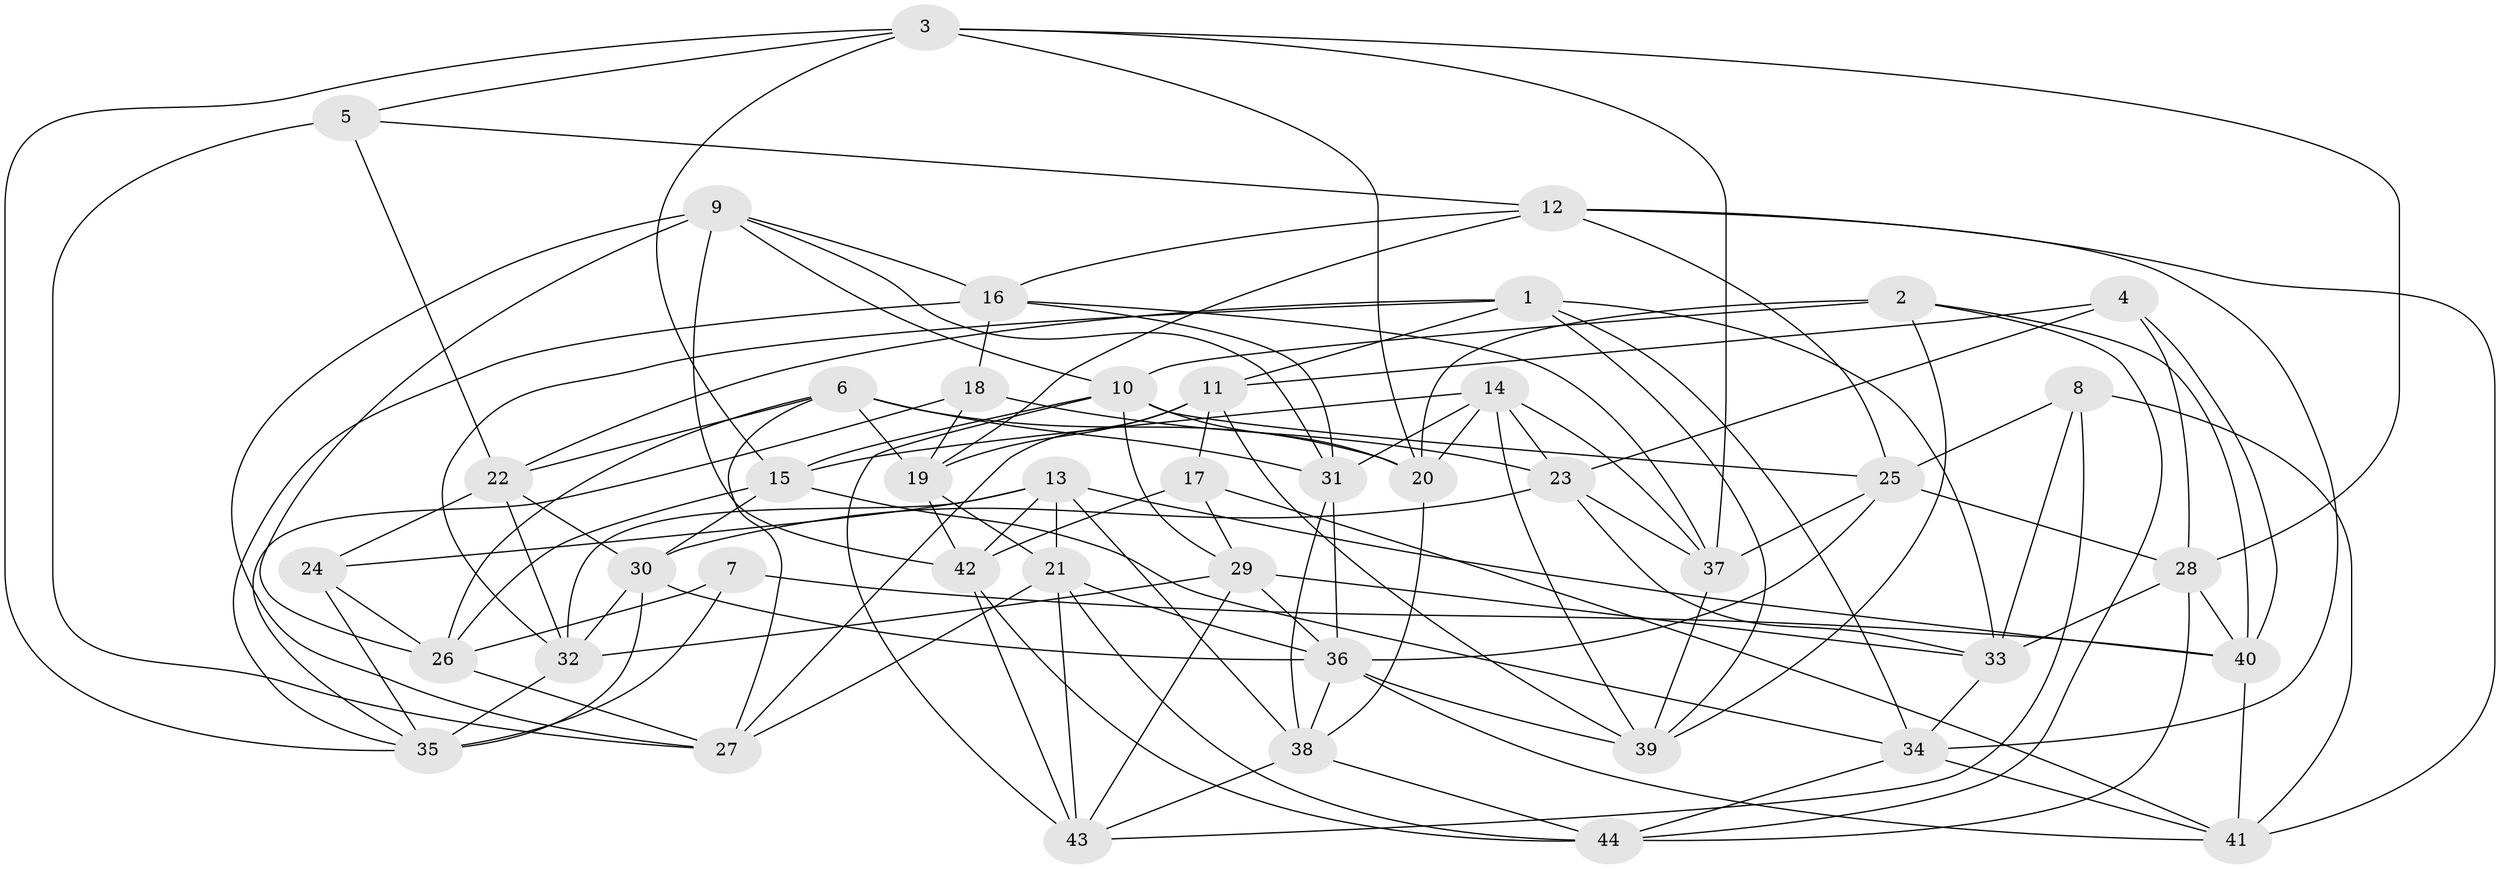 // original degree distribution, {4: 1.0}
// Generated by graph-tools (version 1.1) at 2025/50/03/09/25 03:50:52]
// undirected, 44 vertices, 126 edges
graph export_dot {
graph [start="1"]
  node [color=gray90,style=filled];
  1;
  2;
  3;
  4;
  5;
  6;
  7;
  8;
  9;
  10;
  11;
  12;
  13;
  14;
  15;
  16;
  17;
  18;
  19;
  20;
  21;
  22;
  23;
  24;
  25;
  26;
  27;
  28;
  29;
  30;
  31;
  32;
  33;
  34;
  35;
  36;
  37;
  38;
  39;
  40;
  41;
  42;
  43;
  44;
  1 -- 11 [weight=1.0];
  1 -- 22 [weight=1.0];
  1 -- 32 [weight=1.0];
  1 -- 33 [weight=1.0];
  1 -- 34 [weight=1.0];
  1 -- 39 [weight=1.0];
  2 -- 10 [weight=2.0];
  2 -- 20 [weight=1.0];
  2 -- 39 [weight=1.0];
  2 -- 40 [weight=1.0];
  2 -- 44 [weight=1.0];
  3 -- 5 [weight=1.0];
  3 -- 15 [weight=1.0];
  3 -- 20 [weight=1.0];
  3 -- 28 [weight=1.0];
  3 -- 35 [weight=1.0];
  3 -- 37 [weight=1.0];
  4 -- 11 [weight=1.0];
  4 -- 23 [weight=1.0];
  4 -- 28 [weight=1.0];
  4 -- 40 [weight=1.0];
  5 -- 12 [weight=1.0];
  5 -- 22 [weight=1.0];
  5 -- 27 [weight=1.0];
  6 -- 19 [weight=1.0];
  6 -- 20 [weight=1.0];
  6 -- 22 [weight=1.0];
  6 -- 26 [weight=1.0];
  6 -- 27 [weight=1.0];
  6 -- 31 [weight=1.0];
  7 -- 26 [weight=1.0];
  7 -- 35 [weight=2.0];
  7 -- 40 [weight=1.0];
  8 -- 25 [weight=1.0];
  8 -- 33 [weight=1.0];
  8 -- 41 [weight=1.0];
  8 -- 43 [weight=1.0];
  9 -- 10 [weight=1.0];
  9 -- 16 [weight=1.0];
  9 -- 26 [weight=1.0];
  9 -- 27 [weight=1.0];
  9 -- 31 [weight=1.0];
  9 -- 42 [weight=1.0];
  10 -- 15 [weight=1.0];
  10 -- 20 [weight=1.0];
  10 -- 25 [weight=1.0];
  10 -- 29 [weight=1.0];
  10 -- 43 [weight=1.0];
  11 -- 17 [weight=1.0];
  11 -- 19 [weight=1.0];
  11 -- 27 [weight=1.0];
  11 -- 39 [weight=1.0];
  12 -- 16 [weight=1.0];
  12 -- 19 [weight=1.0];
  12 -- 25 [weight=1.0];
  12 -- 34 [weight=1.0];
  12 -- 41 [weight=1.0];
  13 -- 21 [weight=1.0];
  13 -- 24 [weight=1.0];
  13 -- 32 [weight=1.0];
  13 -- 38 [weight=1.0];
  13 -- 40 [weight=1.0];
  13 -- 42 [weight=1.0];
  14 -- 15 [weight=1.0];
  14 -- 20 [weight=1.0];
  14 -- 23 [weight=1.0];
  14 -- 31 [weight=1.0];
  14 -- 37 [weight=1.0];
  14 -- 39 [weight=1.0];
  15 -- 26 [weight=1.0];
  15 -- 30 [weight=1.0];
  15 -- 34 [weight=1.0];
  16 -- 18 [weight=1.0];
  16 -- 31 [weight=1.0];
  16 -- 35 [weight=1.0];
  16 -- 37 [weight=1.0];
  17 -- 29 [weight=1.0];
  17 -- 41 [weight=1.0];
  17 -- 42 [weight=1.0];
  18 -- 19 [weight=1.0];
  18 -- 23 [weight=1.0];
  18 -- 35 [weight=1.0];
  19 -- 21 [weight=1.0];
  19 -- 42 [weight=1.0];
  20 -- 38 [weight=1.0];
  21 -- 27 [weight=1.0];
  21 -- 36 [weight=1.0];
  21 -- 43 [weight=1.0];
  21 -- 44 [weight=1.0];
  22 -- 24 [weight=1.0];
  22 -- 30 [weight=1.0];
  22 -- 32 [weight=1.0];
  23 -- 30 [weight=1.0];
  23 -- 33 [weight=1.0];
  23 -- 37 [weight=1.0];
  24 -- 26 [weight=1.0];
  24 -- 35 [weight=1.0];
  25 -- 28 [weight=1.0];
  25 -- 36 [weight=1.0];
  25 -- 37 [weight=1.0];
  26 -- 27 [weight=1.0];
  28 -- 33 [weight=1.0];
  28 -- 40 [weight=1.0];
  28 -- 44 [weight=1.0];
  29 -- 32 [weight=1.0];
  29 -- 33 [weight=1.0];
  29 -- 36 [weight=1.0];
  29 -- 43 [weight=1.0];
  30 -- 32 [weight=1.0];
  30 -- 35 [weight=1.0];
  30 -- 36 [weight=1.0];
  31 -- 36 [weight=1.0];
  31 -- 38 [weight=1.0];
  32 -- 35 [weight=1.0];
  33 -- 34 [weight=1.0];
  34 -- 41 [weight=1.0];
  34 -- 44 [weight=1.0];
  36 -- 38 [weight=1.0];
  36 -- 39 [weight=1.0];
  36 -- 41 [weight=1.0];
  37 -- 39 [weight=1.0];
  38 -- 43 [weight=1.0];
  38 -- 44 [weight=1.0];
  40 -- 41 [weight=1.0];
  42 -- 43 [weight=1.0];
  42 -- 44 [weight=1.0];
}
